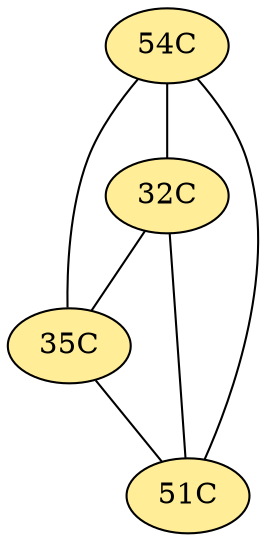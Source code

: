 // The Round Table
graph {
	"54C" [fillcolor="#FFED97" style=radial]
	"32C" [fillcolor="#FFED97" style=radial]
	"54C" -- "32C" [penwidth=1]
	"54C" [fillcolor="#FFED97" style=radial]
	"35C" [fillcolor="#FFED97" style=radial]
	"54C" -- "35C" [penwidth=1]
	"54C" [fillcolor="#FFED97" style=radial]
	"51C" [fillcolor="#FFED97" style=radial]
	"54C" -- "51C" [penwidth=1]
	"32C" [fillcolor="#FFED97" style=radial]
	"35C" [fillcolor="#FFED97" style=radial]
	"32C" -- "35C" [penwidth=1]
	"32C" [fillcolor="#FFED97" style=radial]
	"51C" [fillcolor="#FFED97" style=radial]
	"32C" -- "51C" [penwidth=1]
	"35C" [fillcolor="#FFED97" style=radial]
	"51C" [fillcolor="#FFED97" style=radial]
	"35C" -- "51C" [penwidth=1]
}
